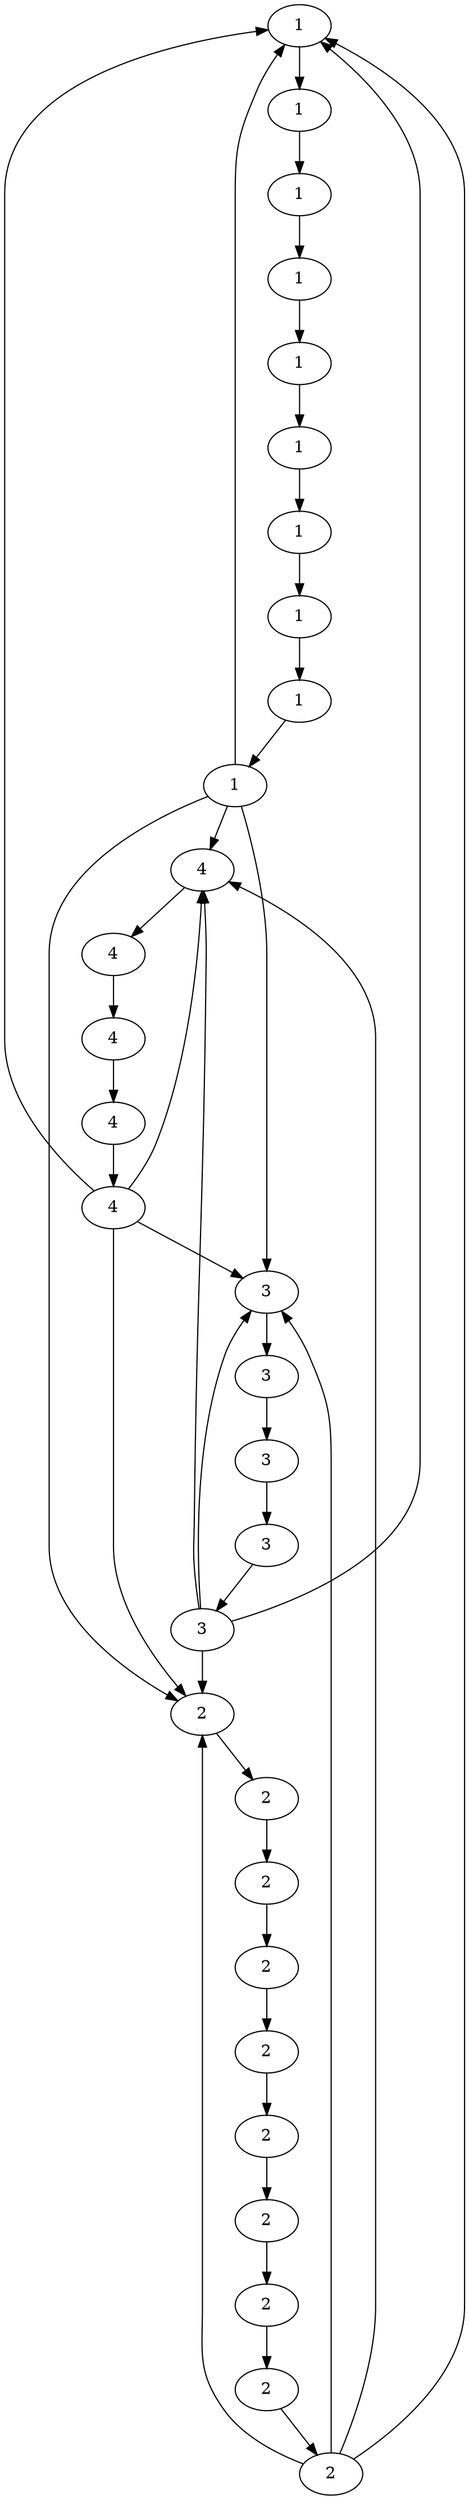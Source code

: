 digraph causal
{
	0 [label="1"]	
	1 [label="1"]	
	2 [label="1"]	
	3 [label="1"]	
	4 [label="1"]	
	5 [label="1"]	
	6 [label="1"]	
	7 [label="1"]	
	8 [label="1"]	
	9 [label="1"]	
	10 [label="2"]	
	11 [label="2"]	
	12 [label="2"]	
	13 [label="2"]	
	14 [label="2"]	
	15 [label="2"]	
	16 [label="2"]	
	17 [label="2"]	
	18 [label="2"]	
	19 [label="2"]	
	20 [label="3"]	
	21 [label="3"]	
	22 [label="3"]	
	23 [label="3"]	
	24 [label="3"]	
	25 [label="4"]	
	26 [label="4"]	
	27 [label="4"]	
	28 [label="4"]	
	29 [label="4"]	
	9 -> 0
	9 -> 10
	9 -> 20
	9 -> 25
	19 -> 0
	19 -> 10
	19 -> 20
	19 -> 25
	24 -> 0
	24 -> 10
	24 -> 20
	24 -> 25
	29 -> 0
	29 -> 10
	29 -> 20
	29 -> 25
	0 -> 1
	1 -> 2
	2 -> 3
	3 -> 4
	4 -> 5
	5 -> 6
	6 -> 7
	7 -> 8
	8 -> 9
	10 -> 11
	11 -> 12
	12 -> 13
	13 -> 14
	14 -> 15
	15 -> 16
	16 -> 17
	17 -> 18
	18 -> 19
	20 -> 21
	21 -> 22
	22 -> 23
	23 -> 24
	25 -> 26
	26 -> 27
	27 -> 28
	28 -> 29
}
